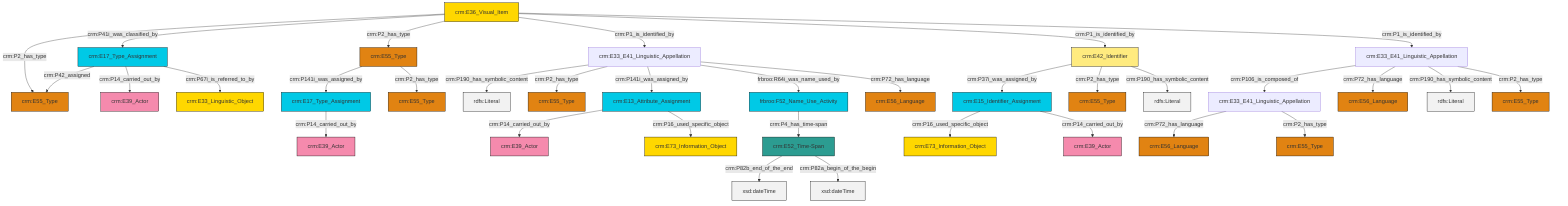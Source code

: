 graph TD
classDef Literal fill:#f2f2f2,stroke:#000000;
classDef CRM_Entity fill:#FFFFFF,stroke:#000000;
classDef Temporal_Entity fill:#00C9E6, stroke:#000000;
classDef Type fill:#E18312, stroke:#000000;
classDef Time-Span fill:#2C9C91, stroke:#000000;
classDef Appellation fill:#FFEB7F, stroke:#000000;
classDef Place fill:#008836, stroke:#000000;
classDef Persistent_Item fill:#B266B2, stroke:#000000;
classDef Conceptual_Object fill:#FFD700, stroke:#000000;
classDef Physical_Thing fill:#D2B48C, stroke:#000000;
classDef Actor fill:#f58aad, stroke:#000000;
classDef PC_Classes fill:#4ce600, stroke:#000000;
classDef Multi fill:#cccccc,stroke:#000000;

2["crm:E36_Visual_Item"]:::Conceptual_Object -->|crm:P2_has_type| 3["crm:E55_Type"]:::Type
2["crm:E36_Visual_Item"]:::Conceptual_Object -->|crm:P41i_was_classified_by| 4["crm:E17_Type_Assignment"]:::Temporal_Entity
5["crm:E55_Type"]:::Type -->|crm:P141i_was_assigned_by| 6["crm:E17_Type_Assignment"]:::Temporal_Entity
10["crm:E42_Identifier"]:::Appellation -->|crm:P37i_was_assigned_by| 11["crm:E15_Identifier_Assignment"]:::Temporal_Entity
4["crm:E17_Type_Assignment"]:::Temporal_Entity -->|crm:P42_assigned| 3["crm:E55_Type"]:::Type
10["crm:E42_Identifier"]:::Appellation -->|crm:P2_has_type| 12["crm:E55_Type"]:::Type
22["crm:E33_E41_Linguistic_Appellation"]:::Default -->|crm:P106_is_composed_of| 23["crm:E33_E41_Linguistic_Appellation"]:::Default
18["crm:E33_E41_Linguistic_Appellation"]:::Default -->|crm:P190_has_symbolic_content| 26[rdfs:Literal]:::Literal
22["crm:E33_E41_Linguistic_Appellation"]:::Default -->|crm:P72_has_language| 28["crm:E56_Language"]:::Type
29["frbroo:F52_Name_Use_Activity"]:::Temporal_Entity -->|crm:P4_has_time-span| 30["crm:E52_Time-Span"]:::Time-Span
6["crm:E17_Type_Assignment"]:::Temporal_Entity -->|crm:P14_carried_out_by| 31["crm:E39_Actor"]:::Actor
10["crm:E42_Identifier"]:::Appellation -->|crm:P190_has_symbolic_content| 32[rdfs:Literal]:::Literal
2["crm:E36_Visual_Item"]:::Conceptual_Object -->|crm:P2_has_type| 5["crm:E55_Type"]:::Type
18["crm:E33_E41_Linguistic_Appellation"]:::Default -->|crm:P2_has_type| 41["crm:E55_Type"]:::Type
23["crm:E33_E41_Linguistic_Appellation"]:::Default -->|crm:P72_has_language| 24["crm:E56_Language"]:::Type
2["crm:E36_Visual_Item"]:::Conceptual_Object -->|crm:P1_is_identified_by| 18["crm:E33_E41_Linguistic_Appellation"]:::Default
35["crm:E13_Attribute_Assignment"]:::Temporal_Entity -->|crm:P14_carried_out_by| 46["crm:E39_Actor"]:::Actor
11["crm:E15_Identifier_Assignment"]:::Temporal_Entity -->|crm:P16_used_specific_object| 33["crm:E73_Information_Object"]:::Conceptual_Object
18["crm:E33_E41_Linguistic_Appellation"]:::Default -->|crm:P141i_was_assigned_by| 35["crm:E13_Attribute_Assignment"]:::Temporal_Entity
2["crm:E36_Visual_Item"]:::Conceptual_Object -->|crm:P1_is_identified_by| 10["crm:E42_Identifier"]:::Appellation
22["crm:E33_E41_Linguistic_Appellation"]:::Default -->|crm:P190_has_symbolic_content| 47[rdfs:Literal]:::Literal
11["crm:E15_Identifier_Assignment"]:::Temporal_Entity -->|crm:P14_carried_out_by| 37["crm:E39_Actor"]:::Actor
4["crm:E17_Type_Assignment"]:::Temporal_Entity -->|crm:P14_carried_out_by| 7["crm:E39_Actor"]:::Actor
4["crm:E17_Type_Assignment"]:::Temporal_Entity -->|crm:P67i_is_referred_to_by| 20["crm:E33_Linguistic_Object"]:::Conceptual_Object
18["crm:E33_E41_Linguistic_Appellation"]:::Default -->|frbroo:R64i_was_name_used_by| 29["frbroo:F52_Name_Use_Activity"]:::Temporal_Entity
22["crm:E33_E41_Linguistic_Appellation"]:::Default -->|crm:P2_has_type| 39["crm:E55_Type"]:::Type
5["crm:E55_Type"]:::Type -->|crm:P2_has_type| 15["crm:E55_Type"]:::Type
23["crm:E33_E41_Linguistic_Appellation"]:::Default -->|crm:P2_has_type| 0["crm:E55_Type"]:::Type
30["crm:E52_Time-Span"]:::Time-Span -->|crm:P82b_end_of_the_end| 59[xsd:dateTime]:::Literal
35["crm:E13_Attribute_Assignment"]:::Temporal_Entity -->|crm:P16_used_specific_object| 55["crm:E73_Information_Object"]:::Conceptual_Object
18["crm:E33_E41_Linguistic_Appellation"]:::Default -->|crm:P72_has_language| 53["crm:E56_Language"]:::Type
2["crm:E36_Visual_Item"]:::Conceptual_Object -->|crm:P1_is_identified_by| 22["crm:E33_E41_Linguistic_Appellation"]:::Default
30["crm:E52_Time-Span"]:::Time-Span -->|crm:P82a_begin_of_the_begin| 63[xsd:dateTime]:::Literal